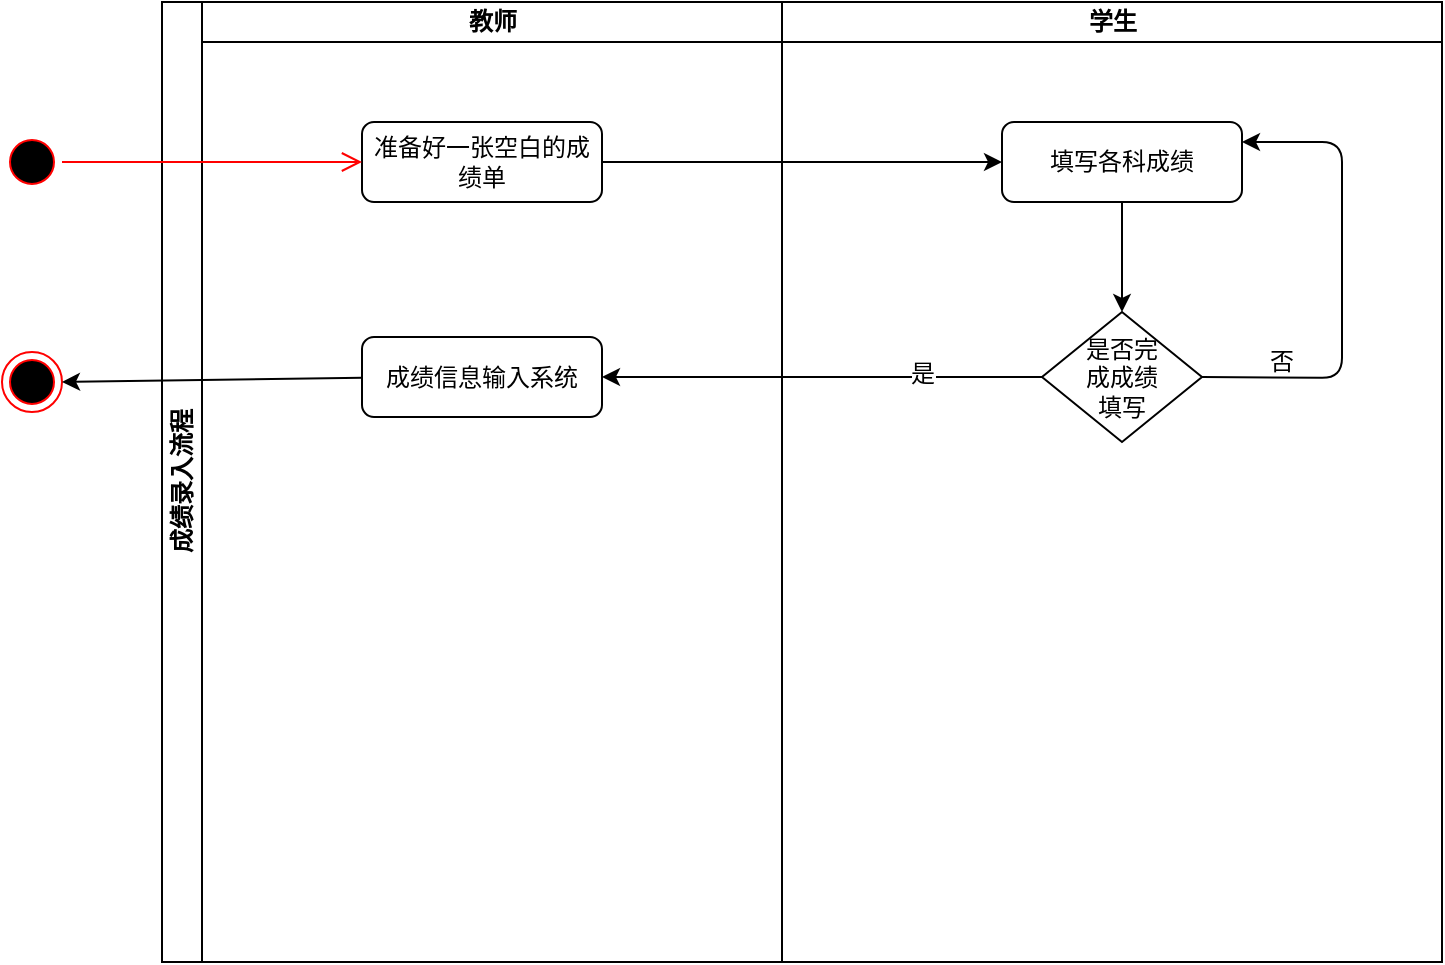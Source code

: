 <mxfile version="10.6.5" type="github"><diagram name="Page-1" id="e7e014a7-5840-1c2e-5031-d8a46d1fe8dd"><mxGraphModel dx="846" dy="1340" grid="1" gridSize="10" guides="1" tooltips="1" connect="1" arrows="1" fold="1" page="1" pageScale="1" pageWidth="1169" pageHeight="826" background="#ffffff" math="0" shadow="0"><root><mxCell id="0"/><mxCell id="1" parent="0"/><mxCell id="LDKGGMnUxE6ACDTu1rmv-41" value="成绩录入流程&lt;br&gt;" style="swimlane;html=1;childLayout=stackLayout;resizeParent=1;resizeParentMax=0;startSize=20;horizontal=0;horizontalStack=1;fontStyle=1" parent="1" vertex="1"><mxGeometry x="230" y="-500" width="640" height="480" as="geometry"/></mxCell><mxCell id="LDKGGMnUxE6ACDTu1rmv-42" value="教师" style="swimlane;html=1;startSize=20;" parent="LDKGGMnUxE6ACDTu1rmv-41" vertex="1"><mxGeometry x="20" width="290" height="480" as="geometry"/></mxCell><mxCell id="LDKGGMnUxE6ACDTu1rmv-49" value="准备好一张空白的成绩单" style="rounded=1;whiteSpace=wrap;html=1;" parent="LDKGGMnUxE6ACDTu1rmv-42" vertex="1"><mxGeometry x="80" y="60" width="120" height="40" as="geometry"/></mxCell><mxCell id="LDKGGMnUxE6ACDTu1rmv-56" value="成绩信息输入系统" style="rounded=1;whiteSpace=wrap;html=1;" parent="LDKGGMnUxE6ACDTu1rmv-42" vertex="1"><mxGeometry x="80" y="167.5" width="120" height="40" as="geometry"/></mxCell><mxCell id="LDKGGMnUxE6ACDTu1rmv-43" value="学生" style="swimlane;html=1;startSize=20;" parent="LDKGGMnUxE6ACDTu1rmv-41" vertex="1"><mxGeometry x="310" width="330" height="480" as="geometry"/></mxCell><mxCell id="LDKGGMnUxE6ACDTu1rmv-50" value="填写各科成绩" style="rounded=1;whiteSpace=wrap;html=1;" parent="LDKGGMnUxE6ACDTu1rmv-43" vertex="1"><mxGeometry x="110" y="60" width="120" height="40" as="geometry"/></mxCell><mxCell id="LDKGGMnUxE6ACDTu1rmv-51" value="" style="rhombus;whiteSpace=wrap;html=1;" parent="LDKGGMnUxE6ACDTu1rmv-43" vertex="1"><mxGeometry x="130" y="155" width="80" height="65" as="geometry"/></mxCell><mxCell id="LDKGGMnUxE6ACDTu1rmv-54" value="" style="endArrow=classic;html=1;exitX=0.5;exitY=1;exitDx=0;exitDy=0;entryX=0.5;entryY=0;entryDx=0;entryDy=0;" parent="LDKGGMnUxE6ACDTu1rmv-43" source="LDKGGMnUxE6ACDTu1rmv-50" target="LDKGGMnUxE6ACDTu1rmv-51" edge="1"><mxGeometry width="50" height="50" relative="1" as="geometry"><mxPoint x="260" y="170" as="sourcePoint"/><mxPoint x="170" y="150" as="targetPoint"/></mxGeometry></mxCell><mxCell id="LDKGGMnUxE6ACDTu1rmv-59" value="是否完成成绩填写" style="text;html=1;strokeColor=none;fillColor=none;align=center;verticalAlign=middle;whiteSpace=wrap;rounded=0;fontSize=12;" parent="LDKGGMnUxE6ACDTu1rmv-43" vertex="1"><mxGeometry x="150" y="177.5" width="40" height="20" as="geometry"/></mxCell><mxCell id="LDKGGMnUxE6ACDTu1rmv-63" value="" style="endArrow=classic;html=1;exitX=1;exitY=0.5;exitDx=0;exitDy=0;entryX=1;entryY=0.25;entryDx=0;entryDy=0;" parent="LDKGGMnUxE6ACDTu1rmv-43" source="LDKGGMnUxE6ACDTu1rmv-51" target="LDKGGMnUxE6ACDTu1rmv-50" edge="1"><mxGeometry width="50" height="50" relative="1" as="geometry"><mxPoint x="240" y="210" as="sourcePoint"/><mxPoint x="290" y="160" as="targetPoint"/><Array as="points"><mxPoint x="280" y="188"/><mxPoint x="280" y="70"/></Array></mxGeometry></mxCell><mxCell id="LDKGGMnUxE6ACDTu1rmv-65" value="否" style="text;html=1;strokeColor=none;fillColor=none;align=center;verticalAlign=middle;whiteSpace=wrap;rounded=0;" parent="LDKGGMnUxE6ACDTu1rmv-43" vertex="1"><mxGeometry x="230" y="170" width="40" height="20" as="geometry"/></mxCell><mxCell id="LDKGGMnUxE6ACDTu1rmv-53" value="" style="endArrow=classic;html=1;exitX=1;exitY=0.5;exitDx=0;exitDy=0;entryX=0;entryY=0.5;entryDx=0;entryDy=0;" parent="LDKGGMnUxE6ACDTu1rmv-41" source="LDKGGMnUxE6ACDTu1rmv-49" target="LDKGGMnUxE6ACDTu1rmv-50" edge="1"><mxGeometry width="50" height="50" relative="1" as="geometry"><mxPoint x="230" y="110" as="sourcePoint"/><mxPoint x="280" y="60" as="targetPoint"/></mxGeometry></mxCell><mxCell id="LDKGGMnUxE6ACDTu1rmv-57" value="" style="endArrow=classic;html=1;entryX=1;entryY=0.5;entryDx=0;entryDy=0;exitX=0;exitY=0.5;exitDx=0;exitDy=0;" parent="LDKGGMnUxE6ACDTu1rmv-41" source="LDKGGMnUxE6ACDTu1rmv-51" target="LDKGGMnUxE6ACDTu1rmv-56" edge="1"><mxGeometry width="50" height="50" relative="1" as="geometry"><mxPoint x="380" y="180" as="sourcePoint"/><mxPoint x="430" y="130" as="targetPoint"/></mxGeometry></mxCell><mxCell id="LDKGGMnUxE6ACDTu1rmv-60" value="是" style="text;html=1;resizable=0;points=[];align=center;verticalAlign=middle;labelBackgroundColor=#ffffff;" parent="LDKGGMnUxE6ACDTu1rmv-57" vertex="1" connectable="0"><mxGeometry x="-0.454" y="-2" relative="1" as="geometry"><mxPoint as="offset"/></mxGeometry></mxCell><mxCell id="LDKGGMnUxE6ACDTu1rmv-46" value="" style="ellipse;html=1;shape=startState;fillColor=#000000;strokeColor=#ff0000;" parent="1" vertex="1"><mxGeometry x="150" y="-435" width="30" height="30" as="geometry"/></mxCell><mxCell id="LDKGGMnUxE6ACDTu1rmv-47" value="" style="edgeStyle=orthogonalEdgeStyle;html=1;verticalAlign=bottom;endArrow=open;endSize=8;strokeColor=#ff0000;entryX=0;entryY=0.5;entryDx=0;entryDy=0;" parent="1" source="LDKGGMnUxE6ACDTu1rmv-46" target="LDKGGMnUxE6ACDTu1rmv-49" edge="1"><mxGeometry relative="1" as="geometry"><mxPoint x="165" y="-380" as="targetPoint"/></mxGeometry></mxCell><mxCell id="LDKGGMnUxE6ACDTu1rmv-48" value="" style="ellipse;html=1;shape=endState;fillColor=#000000;strokeColor=#ff0000;" parent="1" vertex="1"><mxGeometry x="150" y="-325" width="30" height="30" as="geometry"/></mxCell><mxCell id="LDKGGMnUxE6ACDTu1rmv-71" value="" style="endArrow=classic;html=1;entryX=1;entryY=0.5;entryDx=0;entryDy=0;exitX=0.002;exitY=0.508;exitDx=0;exitDy=0;exitPerimeter=0;" parent="1" source="LDKGGMnUxE6ACDTu1rmv-56" target="LDKGGMnUxE6ACDTu1rmv-48" edge="1"><mxGeometry width="50" height="50" relative="1" as="geometry"><mxPoint x="290" y="-320" as="sourcePoint"/><mxPoint x="340" y="-370" as="targetPoint"/></mxGeometry></mxCell></root></mxGraphModel></diagram><diagram id="nKSqClm7CAvNsD8NCp18" name="第 2 页"><mxGraphModel dx="846" dy="465" grid="1" gridSize="10" guides="1" tooltips="1" connect="1" arrows="1" fold="1" page="1" pageScale="1" pageWidth="827" pageHeight="1169" math="0" shadow="0"><root><mxCell id="abjmQ0HpRuJ1sS9Xzd5i-0"/><mxCell id="abjmQ0HpRuJ1sS9Xzd5i-1" parent="abjmQ0HpRuJ1sS9Xzd5i-0"/><mxCell id="4NbZbbFTPmM8hDLwesKS-4" value="学生成绩查询流程" style="swimlane;html=1;childLayout=stackLayout;resizeParent=1;resizeParentMax=0;startSize=20;horizontal=0;horizontalStack=1;fontSize=12;" vertex="1" parent="abjmQ0HpRuJ1sS9Xzd5i-1"><mxGeometry x="280" y="390" width="200" height="480" as="geometry"/></mxCell><mxCell id="4NbZbbFTPmM8hDLwesKS-5" value="学生" style="swimlane;html=1;startSize=20;" vertex="1" parent="4NbZbbFTPmM8hDLwesKS-4"><mxGeometry x="20" width="180" height="480" as="geometry"/></mxCell><mxCell id="4NbZbbFTPmM8hDLwesKS-8" value="登入系统" style="rounded=1;whiteSpace=wrap;html=1;fontSize=12;" vertex="1" parent="4NbZbbFTPmM8hDLwesKS-5"><mxGeometry x="30" y="50" width="120" height="40" as="geometry"/></mxCell><mxCell id="4NbZbbFTPmM8hDLwesKS-9" value="查询成绩" style="rounded=1;whiteSpace=wrap;html=1;fontSize=12;" vertex="1" parent="4NbZbbFTPmM8hDLwesKS-5"><mxGeometry x="30" y="160" width="120" height="40" as="geometry"/></mxCell><mxCell id="4NbZbbFTPmM8hDLwesKS-10" value="退出系统" style="rounded=1;whiteSpace=wrap;html=1;fontSize=12;" vertex="1" parent="4NbZbbFTPmM8hDLwesKS-5"><mxGeometry x="30" y="290" width="120" height="40" as="geometry"/></mxCell><mxCell id="4NbZbbFTPmM8hDLwesKS-11" value="" style="endArrow=classic;html=1;fontSize=12;exitX=0.5;exitY=1;exitDx=0;exitDy=0;" edge="1" parent="4NbZbbFTPmM8hDLwesKS-5" source="4NbZbbFTPmM8hDLwesKS-8" target="4NbZbbFTPmM8hDLwesKS-9"><mxGeometry width="50" height="50" relative="1" as="geometry"><mxPoint x="90" y="160" as="sourcePoint"/><mxPoint x="140" y="110" as="targetPoint"/></mxGeometry></mxCell><mxCell id="4NbZbbFTPmM8hDLwesKS-12" value="" style="endArrow=classic;html=1;fontSize=12;exitX=0.5;exitY=1;exitDx=0;exitDy=0;entryX=0.5;entryY=0;entryDx=0;entryDy=0;" edge="1" parent="4NbZbbFTPmM8hDLwesKS-5" source="4NbZbbFTPmM8hDLwesKS-9" target="4NbZbbFTPmM8hDLwesKS-10"><mxGeometry width="50" height="50" relative="1" as="geometry"><mxPoint x="90" y="280" as="sourcePoint"/><mxPoint x="140" y="230" as="targetPoint"/></mxGeometry></mxCell><mxCell id="4NbZbbFTPmM8hDLwesKS-14" value="" style="ellipse;html=1;shape=startState;fillColor=#000000;strokeColor=#ff0000;fontSize=12;" vertex="1" parent="abjmQ0HpRuJ1sS9Xzd5i-1"><mxGeometry x="180" y="445" width="30" height="30" as="geometry"/></mxCell><mxCell id="4NbZbbFTPmM8hDLwesKS-15" value="" style="edgeStyle=orthogonalEdgeStyle;html=1;verticalAlign=bottom;endArrow=open;endSize=8;strokeColor=#ff0000;fontSize=12;" edge="1" source="4NbZbbFTPmM8hDLwesKS-14" parent="abjmQ0HpRuJ1sS9Xzd5i-1" target="4NbZbbFTPmM8hDLwesKS-8"><mxGeometry relative="1" as="geometry"><mxPoint x="195" y="540" as="targetPoint"/></mxGeometry></mxCell><mxCell id="4NbZbbFTPmM8hDLwesKS-16" value="" style="ellipse;html=1;shape=endState;fillColor=#000000;strokeColor=#ff0000;fontSize=12;" vertex="1" parent="abjmQ0HpRuJ1sS9Xzd5i-1"><mxGeometry x="180" y="685" width="30" height="30" as="geometry"/></mxCell><mxCell id="4NbZbbFTPmM8hDLwesKS-17" value="" style="endArrow=classic;html=1;fontSize=12;exitX=0;exitY=0.5;exitDx=0;exitDy=0;entryX=1;entryY=0.5;entryDx=0;entryDy=0;" edge="1" parent="abjmQ0HpRuJ1sS9Xzd5i-1" source="4NbZbbFTPmM8hDLwesKS-10" target="4NbZbbFTPmM8hDLwesKS-16"><mxGeometry width="50" height="50" relative="1" as="geometry"><mxPoint x="340" y="810" as="sourcePoint"/><mxPoint x="390" y="760" as="targetPoint"/></mxGeometry></mxCell></root></mxGraphModel></diagram></mxfile>